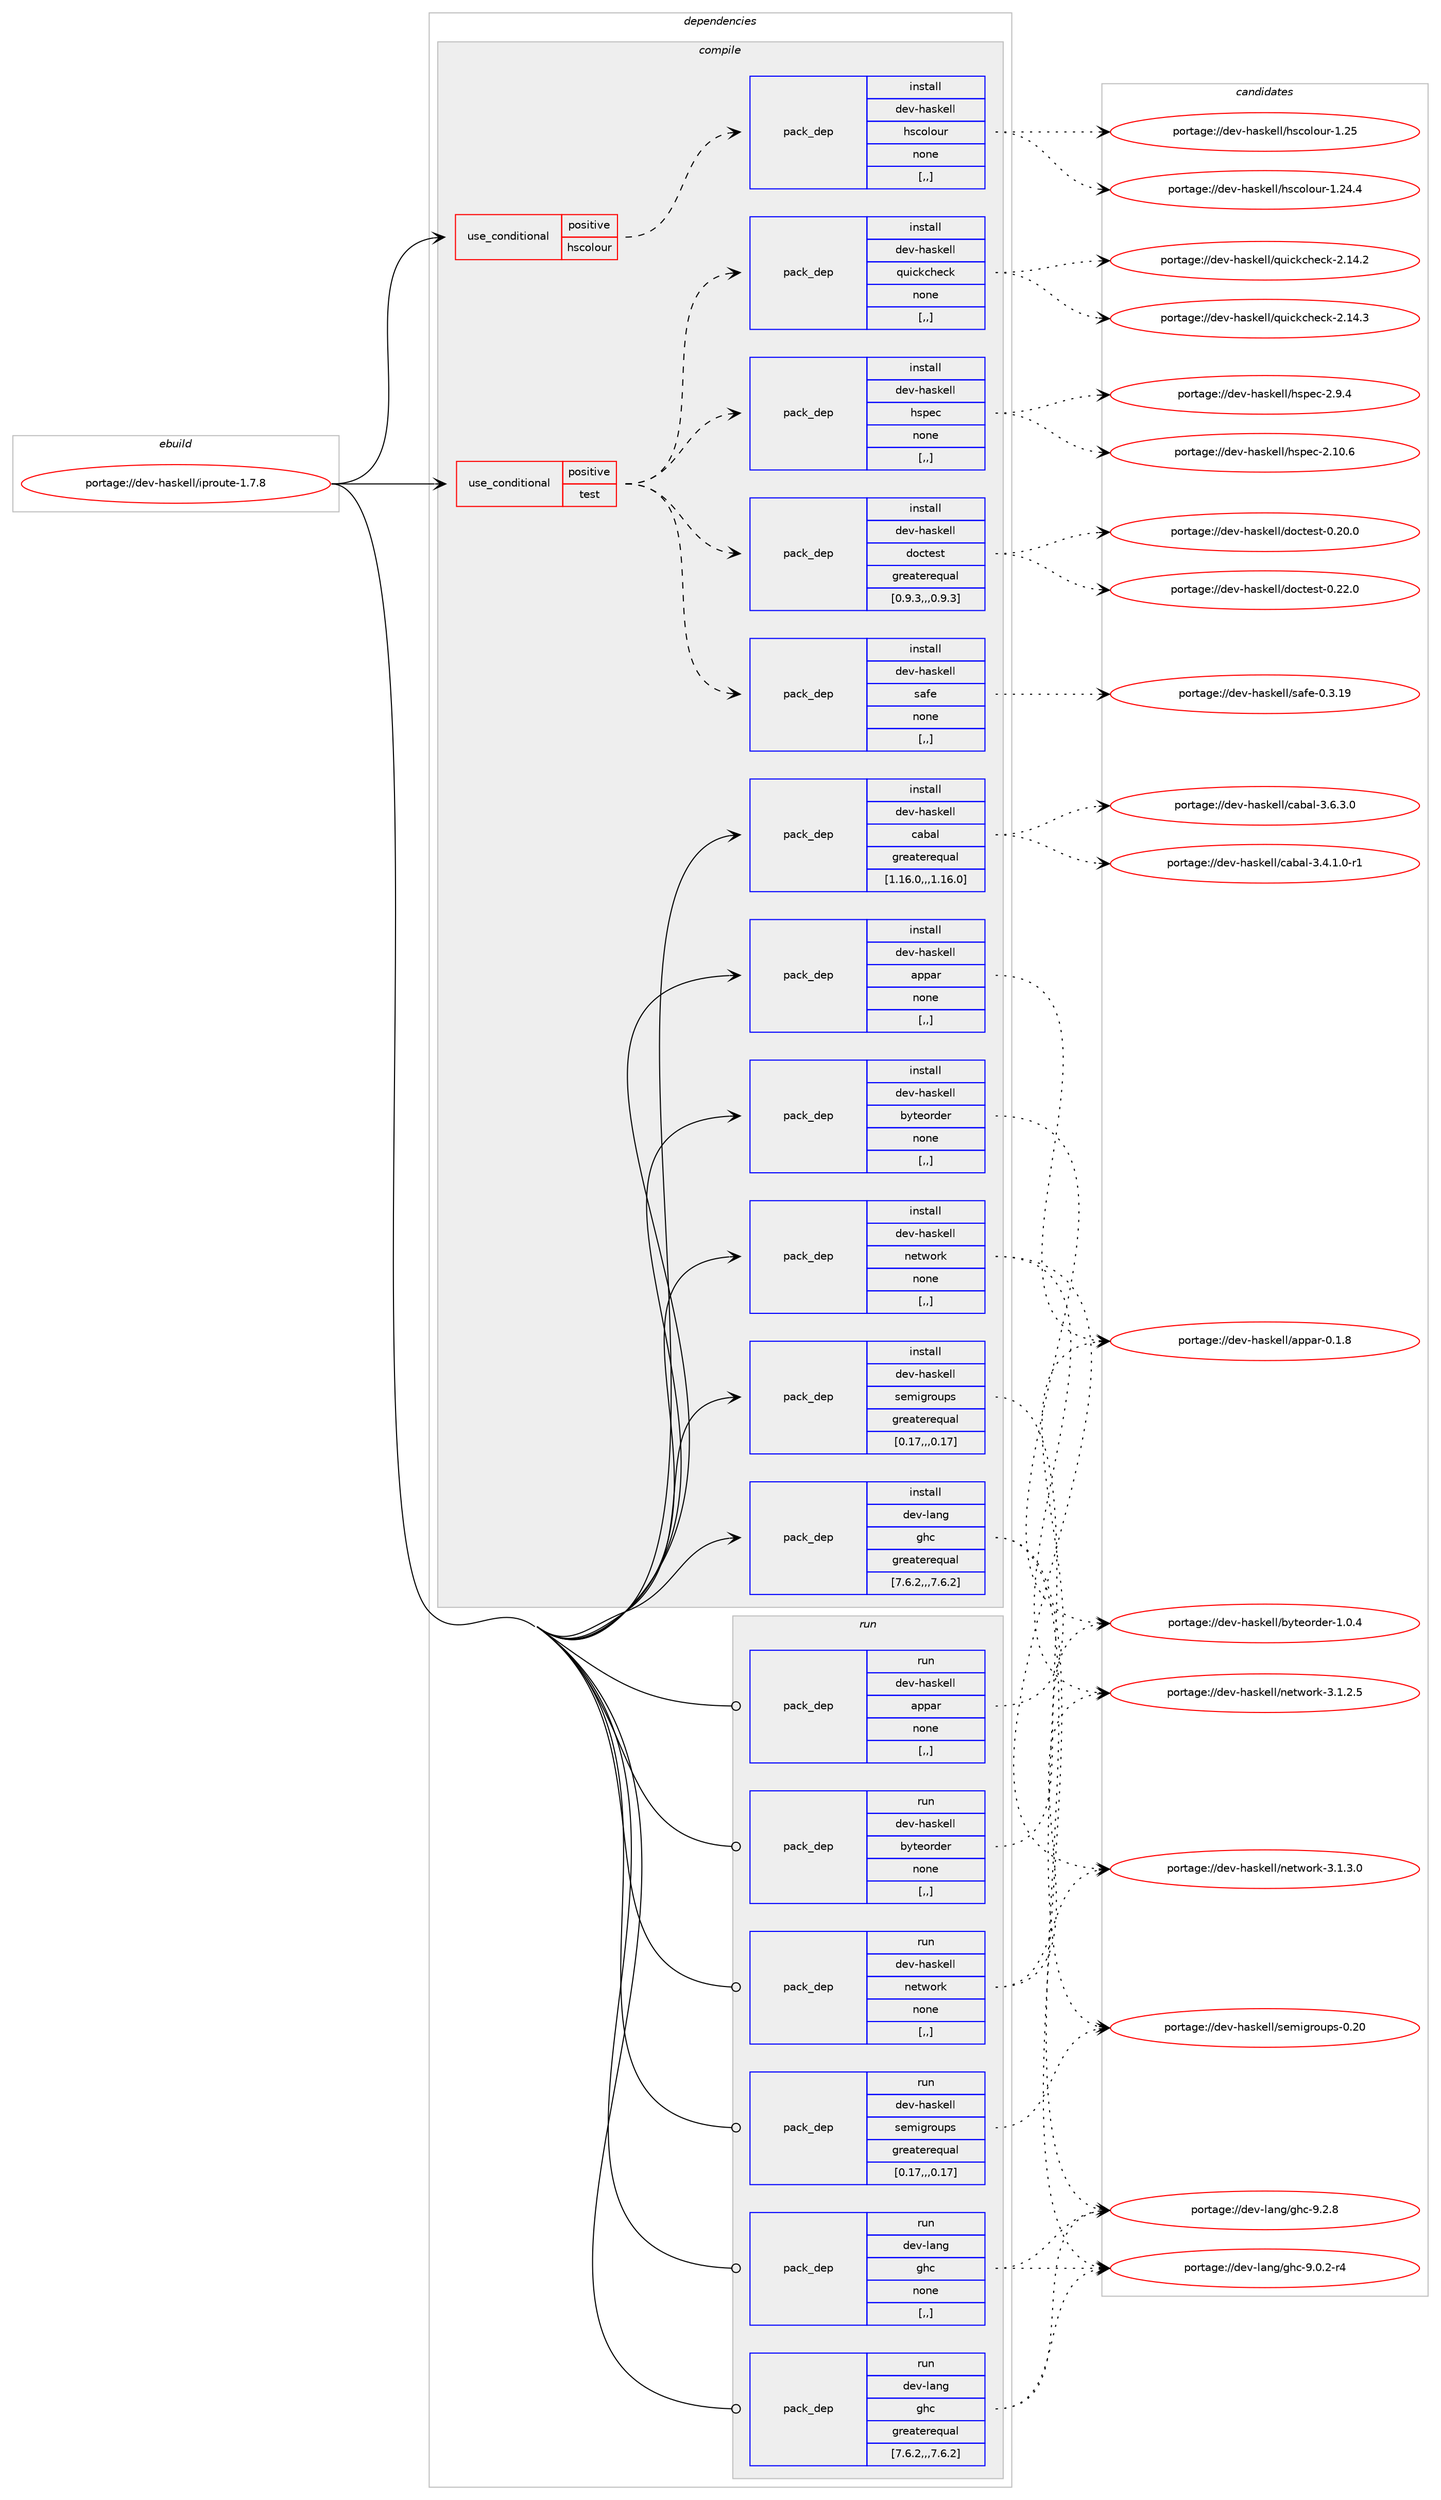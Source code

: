 digraph prolog {

# *************
# Graph options
# *************

newrank=true;
concentrate=true;
compound=true;
graph [rankdir=LR,fontname=Helvetica,fontsize=10,ranksep=1.5];#, ranksep=2.5, nodesep=0.2];
edge  [arrowhead=vee];
node  [fontname=Helvetica,fontsize=10];

# **********
# The ebuild
# **********

subgraph cluster_leftcol {
color=gray;
label=<<i>ebuild</i>>;
id [label="portage://dev-haskell/iproute-1.7.8", color=red, width=4, href="../dev-haskell/iproute-1.7.8.svg"];
}

# ****************
# The dependencies
# ****************

subgraph cluster_midcol {
color=gray;
label=<<i>dependencies</i>>;
subgraph cluster_compile {
fillcolor="#eeeeee";
style=filled;
label=<<i>compile</i>>;
subgraph cond20711 {
dependency83150 [label=<<TABLE BORDER="0" CELLBORDER="1" CELLSPACING="0" CELLPADDING="4"><TR><TD ROWSPAN="3" CELLPADDING="10">use_conditional</TD></TR><TR><TD>positive</TD></TR><TR><TD>hscolour</TD></TR></TABLE>>, shape=none, color=red];
subgraph pack61440 {
dependency83151 [label=<<TABLE BORDER="0" CELLBORDER="1" CELLSPACING="0" CELLPADDING="4" WIDTH="220"><TR><TD ROWSPAN="6" CELLPADDING="30">pack_dep</TD></TR><TR><TD WIDTH="110">install</TD></TR><TR><TD>dev-haskell</TD></TR><TR><TD>hscolour</TD></TR><TR><TD>none</TD></TR><TR><TD>[,,]</TD></TR></TABLE>>, shape=none, color=blue];
}
dependency83150:e -> dependency83151:w [weight=20,style="dashed",arrowhead="vee"];
}
id:e -> dependency83150:w [weight=20,style="solid",arrowhead="vee"];
subgraph cond20712 {
dependency83152 [label=<<TABLE BORDER="0" CELLBORDER="1" CELLSPACING="0" CELLPADDING="4"><TR><TD ROWSPAN="3" CELLPADDING="10">use_conditional</TD></TR><TR><TD>positive</TD></TR><TR><TD>test</TD></TR></TABLE>>, shape=none, color=red];
subgraph pack61441 {
dependency83153 [label=<<TABLE BORDER="0" CELLBORDER="1" CELLSPACING="0" CELLPADDING="4" WIDTH="220"><TR><TD ROWSPAN="6" CELLPADDING="30">pack_dep</TD></TR><TR><TD WIDTH="110">install</TD></TR><TR><TD>dev-haskell</TD></TR><TR><TD>doctest</TD></TR><TR><TD>greaterequal</TD></TR><TR><TD>[0.9.3,,,0.9.3]</TD></TR></TABLE>>, shape=none, color=blue];
}
dependency83152:e -> dependency83153:w [weight=20,style="dashed",arrowhead="vee"];
subgraph pack61442 {
dependency83154 [label=<<TABLE BORDER="0" CELLBORDER="1" CELLSPACING="0" CELLPADDING="4" WIDTH="220"><TR><TD ROWSPAN="6" CELLPADDING="30">pack_dep</TD></TR><TR><TD WIDTH="110">install</TD></TR><TR><TD>dev-haskell</TD></TR><TR><TD>hspec</TD></TR><TR><TD>none</TD></TR><TR><TD>[,,]</TD></TR></TABLE>>, shape=none, color=blue];
}
dependency83152:e -> dependency83154:w [weight=20,style="dashed",arrowhead="vee"];
subgraph pack61443 {
dependency83155 [label=<<TABLE BORDER="0" CELLBORDER="1" CELLSPACING="0" CELLPADDING="4" WIDTH="220"><TR><TD ROWSPAN="6" CELLPADDING="30">pack_dep</TD></TR><TR><TD WIDTH="110">install</TD></TR><TR><TD>dev-haskell</TD></TR><TR><TD>quickcheck</TD></TR><TR><TD>none</TD></TR><TR><TD>[,,]</TD></TR></TABLE>>, shape=none, color=blue];
}
dependency83152:e -> dependency83155:w [weight=20,style="dashed",arrowhead="vee"];
subgraph pack61444 {
dependency83156 [label=<<TABLE BORDER="0" CELLBORDER="1" CELLSPACING="0" CELLPADDING="4" WIDTH="220"><TR><TD ROWSPAN="6" CELLPADDING="30">pack_dep</TD></TR><TR><TD WIDTH="110">install</TD></TR><TR><TD>dev-haskell</TD></TR><TR><TD>safe</TD></TR><TR><TD>none</TD></TR><TR><TD>[,,]</TD></TR></TABLE>>, shape=none, color=blue];
}
dependency83152:e -> dependency83156:w [weight=20,style="dashed",arrowhead="vee"];
}
id:e -> dependency83152:w [weight=20,style="solid",arrowhead="vee"];
subgraph pack61445 {
dependency83157 [label=<<TABLE BORDER="0" CELLBORDER="1" CELLSPACING="0" CELLPADDING="4" WIDTH="220"><TR><TD ROWSPAN="6" CELLPADDING="30">pack_dep</TD></TR><TR><TD WIDTH="110">install</TD></TR><TR><TD>dev-haskell</TD></TR><TR><TD>appar</TD></TR><TR><TD>none</TD></TR><TR><TD>[,,]</TD></TR></TABLE>>, shape=none, color=blue];
}
id:e -> dependency83157:w [weight=20,style="solid",arrowhead="vee"];
subgraph pack61446 {
dependency83158 [label=<<TABLE BORDER="0" CELLBORDER="1" CELLSPACING="0" CELLPADDING="4" WIDTH="220"><TR><TD ROWSPAN="6" CELLPADDING="30">pack_dep</TD></TR><TR><TD WIDTH="110">install</TD></TR><TR><TD>dev-haskell</TD></TR><TR><TD>byteorder</TD></TR><TR><TD>none</TD></TR><TR><TD>[,,]</TD></TR></TABLE>>, shape=none, color=blue];
}
id:e -> dependency83158:w [weight=20,style="solid",arrowhead="vee"];
subgraph pack61447 {
dependency83159 [label=<<TABLE BORDER="0" CELLBORDER="1" CELLSPACING="0" CELLPADDING="4" WIDTH="220"><TR><TD ROWSPAN="6" CELLPADDING="30">pack_dep</TD></TR><TR><TD WIDTH="110">install</TD></TR><TR><TD>dev-haskell</TD></TR><TR><TD>cabal</TD></TR><TR><TD>greaterequal</TD></TR><TR><TD>[1.16.0,,,1.16.0]</TD></TR></TABLE>>, shape=none, color=blue];
}
id:e -> dependency83159:w [weight=20,style="solid",arrowhead="vee"];
subgraph pack61448 {
dependency83160 [label=<<TABLE BORDER="0" CELLBORDER="1" CELLSPACING="0" CELLPADDING="4" WIDTH="220"><TR><TD ROWSPAN="6" CELLPADDING="30">pack_dep</TD></TR><TR><TD WIDTH="110">install</TD></TR><TR><TD>dev-haskell</TD></TR><TR><TD>network</TD></TR><TR><TD>none</TD></TR><TR><TD>[,,]</TD></TR></TABLE>>, shape=none, color=blue];
}
id:e -> dependency83160:w [weight=20,style="solid",arrowhead="vee"];
subgraph pack61449 {
dependency83161 [label=<<TABLE BORDER="0" CELLBORDER="1" CELLSPACING="0" CELLPADDING="4" WIDTH="220"><TR><TD ROWSPAN="6" CELLPADDING="30">pack_dep</TD></TR><TR><TD WIDTH="110">install</TD></TR><TR><TD>dev-haskell</TD></TR><TR><TD>semigroups</TD></TR><TR><TD>greaterequal</TD></TR><TR><TD>[0.17,,,0.17]</TD></TR></TABLE>>, shape=none, color=blue];
}
id:e -> dependency83161:w [weight=20,style="solid",arrowhead="vee"];
subgraph pack61450 {
dependency83162 [label=<<TABLE BORDER="0" CELLBORDER="1" CELLSPACING="0" CELLPADDING="4" WIDTH="220"><TR><TD ROWSPAN="6" CELLPADDING="30">pack_dep</TD></TR><TR><TD WIDTH="110">install</TD></TR><TR><TD>dev-lang</TD></TR><TR><TD>ghc</TD></TR><TR><TD>greaterequal</TD></TR><TR><TD>[7.6.2,,,7.6.2]</TD></TR></TABLE>>, shape=none, color=blue];
}
id:e -> dependency83162:w [weight=20,style="solid",arrowhead="vee"];
}
subgraph cluster_compileandrun {
fillcolor="#eeeeee";
style=filled;
label=<<i>compile and run</i>>;
}
subgraph cluster_run {
fillcolor="#eeeeee";
style=filled;
label=<<i>run</i>>;
subgraph pack61451 {
dependency83163 [label=<<TABLE BORDER="0" CELLBORDER="1" CELLSPACING="0" CELLPADDING="4" WIDTH="220"><TR><TD ROWSPAN="6" CELLPADDING="30">pack_dep</TD></TR><TR><TD WIDTH="110">run</TD></TR><TR><TD>dev-haskell</TD></TR><TR><TD>appar</TD></TR><TR><TD>none</TD></TR><TR><TD>[,,]</TD></TR></TABLE>>, shape=none, color=blue];
}
id:e -> dependency83163:w [weight=20,style="solid",arrowhead="odot"];
subgraph pack61452 {
dependency83164 [label=<<TABLE BORDER="0" CELLBORDER="1" CELLSPACING="0" CELLPADDING="4" WIDTH="220"><TR><TD ROWSPAN="6" CELLPADDING="30">pack_dep</TD></TR><TR><TD WIDTH="110">run</TD></TR><TR><TD>dev-haskell</TD></TR><TR><TD>byteorder</TD></TR><TR><TD>none</TD></TR><TR><TD>[,,]</TD></TR></TABLE>>, shape=none, color=blue];
}
id:e -> dependency83164:w [weight=20,style="solid",arrowhead="odot"];
subgraph pack61453 {
dependency83165 [label=<<TABLE BORDER="0" CELLBORDER="1" CELLSPACING="0" CELLPADDING="4" WIDTH="220"><TR><TD ROWSPAN="6" CELLPADDING="30">pack_dep</TD></TR><TR><TD WIDTH="110">run</TD></TR><TR><TD>dev-haskell</TD></TR><TR><TD>network</TD></TR><TR><TD>none</TD></TR><TR><TD>[,,]</TD></TR></TABLE>>, shape=none, color=blue];
}
id:e -> dependency83165:w [weight=20,style="solid",arrowhead="odot"];
subgraph pack61454 {
dependency83166 [label=<<TABLE BORDER="0" CELLBORDER="1" CELLSPACING="0" CELLPADDING="4" WIDTH="220"><TR><TD ROWSPAN="6" CELLPADDING="30">pack_dep</TD></TR><TR><TD WIDTH="110">run</TD></TR><TR><TD>dev-haskell</TD></TR><TR><TD>semigroups</TD></TR><TR><TD>greaterequal</TD></TR><TR><TD>[0.17,,,0.17]</TD></TR></TABLE>>, shape=none, color=blue];
}
id:e -> dependency83166:w [weight=20,style="solid",arrowhead="odot"];
subgraph pack61455 {
dependency83167 [label=<<TABLE BORDER="0" CELLBORDER="1" CELLSPACING="0" CELLPADDING="4" WIDTH="220"><TR><TD ROWSPAN="6" CELLPADDING="30">pack_dep</TD></TR><TR><TD WIDTH="110">run</TD></TR><TR><TD>dev-lang</TD></TR><TR><TD>ghc</TD></TR><TR><TD>greaterequal</TD></TR><TR><TD>[7.6.2,,,7.6.2]</TD></TR></TABLE>>, shape=none, color=blue];
}
id:e -> dependency83167:w [weight=20,style="solid",arrowhead="odot"];
subgraph pack61456 {
dependency83168 [label=<<TABLE BORDER="0" CELLBORDER="1" CELLSPACING="0" CELLPADDING="4" WIDTH="220"><TR><TD ROWSPAN="6" CELLPADDING="30">pack_dep</TD></TR><TR><TD WIDTH="110">run</TD></TR><TR><TD>dev-lang</TD></TR><TR><TD>ghc</TD></TR><TR><TD>none</TD></TR><TR><TD>[,,]</TD></TR></TABLE>>, shape=none, color=blue];
}
id:e -> dependency83168:w [weight=20,style="solid",arrowhead="odot"];
}
}

# **************
# The candidates
# **************

subgraph cluster_choices {
rank=same;
color=gray;
label=<<i>candidates</i>>;

subgraph choice61440 {
color=black;
nodesep=1;
choice100101118451049711510710110810847104115991111081111171144549465053 [label="portage://dev-haskell/hscolour-1.25", color=red, width=4,href="../dev-haskell/hscolour-1.25.svg"];
choice1001011184510497115107101108108471041159911110811111711445494650524652 [label="portage://dev-haskell/hscolour-1.24.4", color=red, width=4,href="../dev-haskell/hscolour-1.24.4.svg"];
dependency83151:e -> choice100101118451049711510710110810847104115991111081111171144549465053:w [style=dotted,weight="100"];
dependency83151:e -> choice1001011184510497115107101108108471041159911110811111711445494650524652:w [style=dotted,weight="100"];
}
subgraph choice61441 {
color=black;
nodesep=1;
choice1001011184510497115107101108108471001119911610111511645484650504648 [label="portage://dev-haskell/doctest-0.22.0", color=red, width=4,href="../dev-haskell/doctest-0.22.0.svg"];
choice1001011184510497115107101108108471001119911610111511645484650484648 [label="portage://dev-haskell/doctest-0.20.0", color=red, width=4,href="../dev-haskell/doctest-0.20.0.svg"];
dependency83153:e -> choice1001011184510497115107101108108471001119911610111511645484650504648:w [style=dotted,weight="100"];
dependency83153:e -> choice1001011184510497115107101108108471001119911610111511645484650484648:w [style=dotted,weight="100"];
}
subgraph choice61442 {
color=black;
nodesep=1;
choice1001011184510497115107101108108471041151121019945504649484654 [label="portage://dev-haskell/hspec-2.10.6", color=red, width=4,href="../dev-haskell/hspec-2.10.6.svg"];
choice10010111845104971151071011081084710411511210199455046574652 [label="portage://dev-haskell/hspec-2.9.4", color=red, width=4,href="../dev-haskell/hspec-2.9.4.svg"];
dependency83154:e -> choice1001011184510497115107101108108471041151121019945504649484654:w [style=dotted,weight="100"];
dependency83154:e -> choice10010111845104971151071011081084710411511210199455046574652:w [style=dotted,weight="100"];
}
subgraph choice61443 {
color=black;
nodesep=1;
choice10010111845104971151071011081084711311710599107991041019910745504649524651 [label="portage://dev-haskell/quickcheck-2.14.3", color=red, width=4,href="../dev-haskell/quickcheck-2.14.3.svg"];
choice10010111845104971151071011081084711311710599107991041019910745504649524650 [label="portage://dev-haskell/quickcheck-2.14.2", color=red, width=4,href="../dev-haskell/quickcheck-2.14.2.svg"];
dependency83155:e -> choice10010111845104971151071011081084711311710599107991041019910745504649524651:w [style=dotted,weight="100"];
dependency83155:e -> choice10010111845104971151071011081084711311710599107991041019910745504649524650:w [style=dotted,weight="100"];
}
subgraph choice61444 {
color=black;
nodesep=1;
choice1001011184510497115107101108108471159710210145484651464957 [label="portage://dev-haskell/safe-0.3.19", color=red, width=4,href="../dev-haskell/safe-0.3.19.svg"];
dependency83156:e -> choice1001011184510497115107101108108471159710210145484651464957:w [style=dotted,weight="100"];
}
subgraph choice61445 {
color=black;
nodesep=1;
choice1001011184510497115107101108108479711211297114454846494656 [label="portage://dev-haskell/appar-0.1.8", color=red, width=4,href="../dev-haskell/appar-0.1.8.svg"];
dependency83157:e -> choice1001011184510497115107101108108479711211297114454846494656:w [style=dotted,weight="100"];
}
subgraph choice61446 {
color=black;
nodesep=1;
choice10010111845104971151071011081084798121116101111114100101114454946484652 [label="portage://dev-haskell/byteorder-1.0.4", color=red, width=4,href="../dev-haskell/byteorder-1.0.4.svg"];
dependency83158:e -> choice10010111845104971151071011081084798121116101111114100101114454946484652:w [style=dotted,weight="100"];
}
subgraph choice61447 {
color=black;
nodesep=1;
choice100101118451049711510710110810847999798971084551465446514648 [label="portage://dev-haskell/cabal-3.6.3.0", color=red, width=4,href="../dev-haskell/cabal-3.6.3.0.svg"];
choice1001011184510497115107101108108479997989710845514652464946484511449 [label="portage://dev-haskell/cabal-3.4.1.0-r1", color=red, width=4,href="../dev-haskell/cabal-3.4.1.0-r1.svg"];
dependency83159:e -> choice100101118451049711510710110810847999798971084551465446514648:w [style=dotted,weight="100"];
dependency83159:e -> choice1001011184510497115107101108108479997989710845514652464946484511449:w [style=dotted,weight="100"];
}
subgraph choice61448 {
color=black;
nodesep=1;
choice1001011184510497115107101108108471101011161191111141074551464946514648 [label="portage://dev-haskell/network-3.1.3.0", color=red, width=4,href="../dev-haskell/network-3.1.3.0.svg"];
choice1001011184510497115107101108108471101011161191111141074551464946504653 [label="portage://dev-haskell/network-3.1.2.5", color=red, width=4,href="../dev-haskell/network-3.1.2.5.svg"];
dependency83160:e -> choice1001011184510497115107101108108471101011161191111141074551464946514648:w [style=dotted,weight="100"];
dependency83160:e -> choice1001011184510497115107101108108471101011161191111141074551464946504653:w [style=dotted,weight="100"];
}
subgraph choice61449 {
color=black;
nodesep=1;
choice1001011184510497115107101108108471151011091051031141111171121154548465048 [label="portage://dev-haskell/semigroups-0.20", color=red, width=4,href="../dev-haskell/semigroups-0.20.svg"];
dependency83161:e -> choice1001011184510497115107101108108471151011091051031141111171121154548465048:w [style=dotted,weight="100"];
}
subgraph choice61450 {
color=black;
nodesep=1;
choice10010111845108971101034710310499455746504656 [label="portage://dev-lang/ghc-9.2.8", color=red, width=4,href="../dev-lang/ghc-9.2.8.svg"];
choice100101118451089711010347103104994557464846504511452 [label="portage://dev-lang/ghc-9.0.2-r4", color=red, width=4,href="../dev-lang/ghc-9.0.2-r4.svg"];
dependency83162:e -> choice10010111845108971101034710310499455746504656:w [style=dotted,weight="100"];
dependency83162:e -> choice100101118451089711010347103104994557464846504511452:w [style=dotted,weight="100"];
}
subgraph choice61451 {
color=black;
nodesep=1;
choice1001011184510497115107101108108479711211297114454846494656 [label="portage://dev-haskell/appar-0.1.8", color=red, width=4,href="../dev-haskell/appar-0.1.8.svg"];
dependency83163:e -> choice1001011184510497115107101108108479711211297114454846494656:w [style=dotted,weight="100"];
}
subgraph choice61452 {
color=black;
nodesep=1;
choice10010111845104971151071011081084798121116101111114100101114454946484652 [label="portage://dev-haskell/byteorder-1.0.4", color=red, width=4,href="../dev-haskell/byteorder-1.0.4.svg"];
dependency83164:e -> choice10010111845104971151071011081084798121116101111114100101114454946484652:w [style=dotted,weight="100"];
}
subgraph choice61453 {
color=black;
nodesep=1;
choice1001011184510497115107101108108471101011161191111141074551464946514648 [label="portage://dev-haskell/network-3.1.3.0", color=red, width=4,href="../dev-haskell/network-3.1.3.0.svg"];
choice1001011184510497115107101108108471101011161191111141074551464946504653 [label="portage://dev-haskell/network-3.1.2.5", color=red, width=4,href="../dev-haskell/network-3.1.2.5.svg"];
dependency83165:e -> choice1001011184510497115107101108108471101011161191111141074551464946514648:w [style=dotted,weight="100"];
dependency83165:e -> choice1001011184510497115107101108108471101011161191111141074551464946504653:w [style=dotted,weight="100"];
}
subgraph choice61454 {
color=black;
nodesep=1;
choice1001011184510497115107101108108471151011091051031141111171121154548465048 [label="portage://dev-haskell/semigroups-0.20", color=red, width=4,href="../dev-haskell/semigroups-0.20.svg"];
dependency83166:e -> choice1001011184510497115107101108108471151011091051031141111171121154548465048:w [style=dotted,weight="100"];
}
subgraph choice61455 {
color=black;
nodesep=1;
choice10010111845108971101034710310499455746504656 [label="portage://dev-lang/ghc-9.2.8", color=red, width=4,href="../dev-lang/ghc-9.2.8.svg"];
choice100101118451089711010347103104994557464846504511452 [label="portage://dev-lang/ghc-9.0.2-r4", color=red, width=4,href="../dev-lang/ghc-9.0.2-r4.svg"];
dependency83167:e -> choice10010111845108971101034710310499455746504656:w [style=dotted,weight="100"];
dependency83167:e -> choice100101118451089711010347103104994557464846504511452:w [style=dotted,weight="100"];
}
subgraph choice61456 {
color=black;
nodesep=1;
choice10010111845108971101034710310499455746504656 [label="portage://dev-lang/ghc-9.2.8", color=red, width=4,href="../dev-lang/ghc-9.2.8.svg"];
choice100101118451089711010347103104994557464846504511452 [label="portage://dev-lang/ghc-9.0.2-r4", color=red, width=4,href="../dev-lang/ghc-9.0.2-r4.svg"];
dependency83168:e -> choice10010111845108971101034710310499455746504656:w [style=dotted,weight="100"];
dependency83168:e -> choice100101118451089711010347103104994557464846504511452:w [style=dotted,weight="100"];
}
}

}
